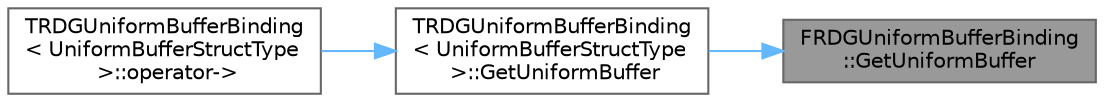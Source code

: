 digraph "FRDGUniformBufferBinding::GetUniformBuffer"
{
 // INTERACTIVE_SVG=YES
 // LATEX_PDF_SIZE
  bgcolor="transparent";
  edge [fontname=Helvetica,fontsize=10,labelfontname=Helvetica,labelfontsize=10];
  node [fontname=Helvetica,fontsize=10,shape=box,height=0.2,width=0.4];
  rankdir="RL";
  Node1 [id="Node000001",label="FRDGUniformBufferBinding\l::GetUniformBuffer",height=0.2,width=0.4,color="gray40", fillcolor="grey60", style="filled", fontcolor="black",tooltip=" "];
  Node1 -> Node2 [id="edge1_Node000001_Node000002",dir="back",color="steelblue1",style="solid",tooltip=" "];
  Node2 [id="Node000002",label="TRDGUniformBufferBinding\l\< UniformBufferStructType\l \>::GetUniformBuffer",height=0.2,width=0.4,color="grey40", fillcolor="white", style="filled",URL="$d6/deb/classTRDGUniformBufferBinding.html#ac96b504e77747539acbf4033bccc325c",tooltip=" "];
  Node2 -> Node3 [id="edge2_Node000002_Node000003",dir="back",color="steelblue1",style="solid",tooltip=" "];
  Node3 [id="Node000003",label="TRDGUniformBufferBinding\l\< UniformBufferStructType\l \>::operator-\>",height=0.2,width=0.4,color="grey40", fillcolor="white", style="filled",URL="$d6/deb/classTRDGUniformBufferBinding.html#a43f2996e3ad0fff79ec921226e705799",tooltip=" "];
}
